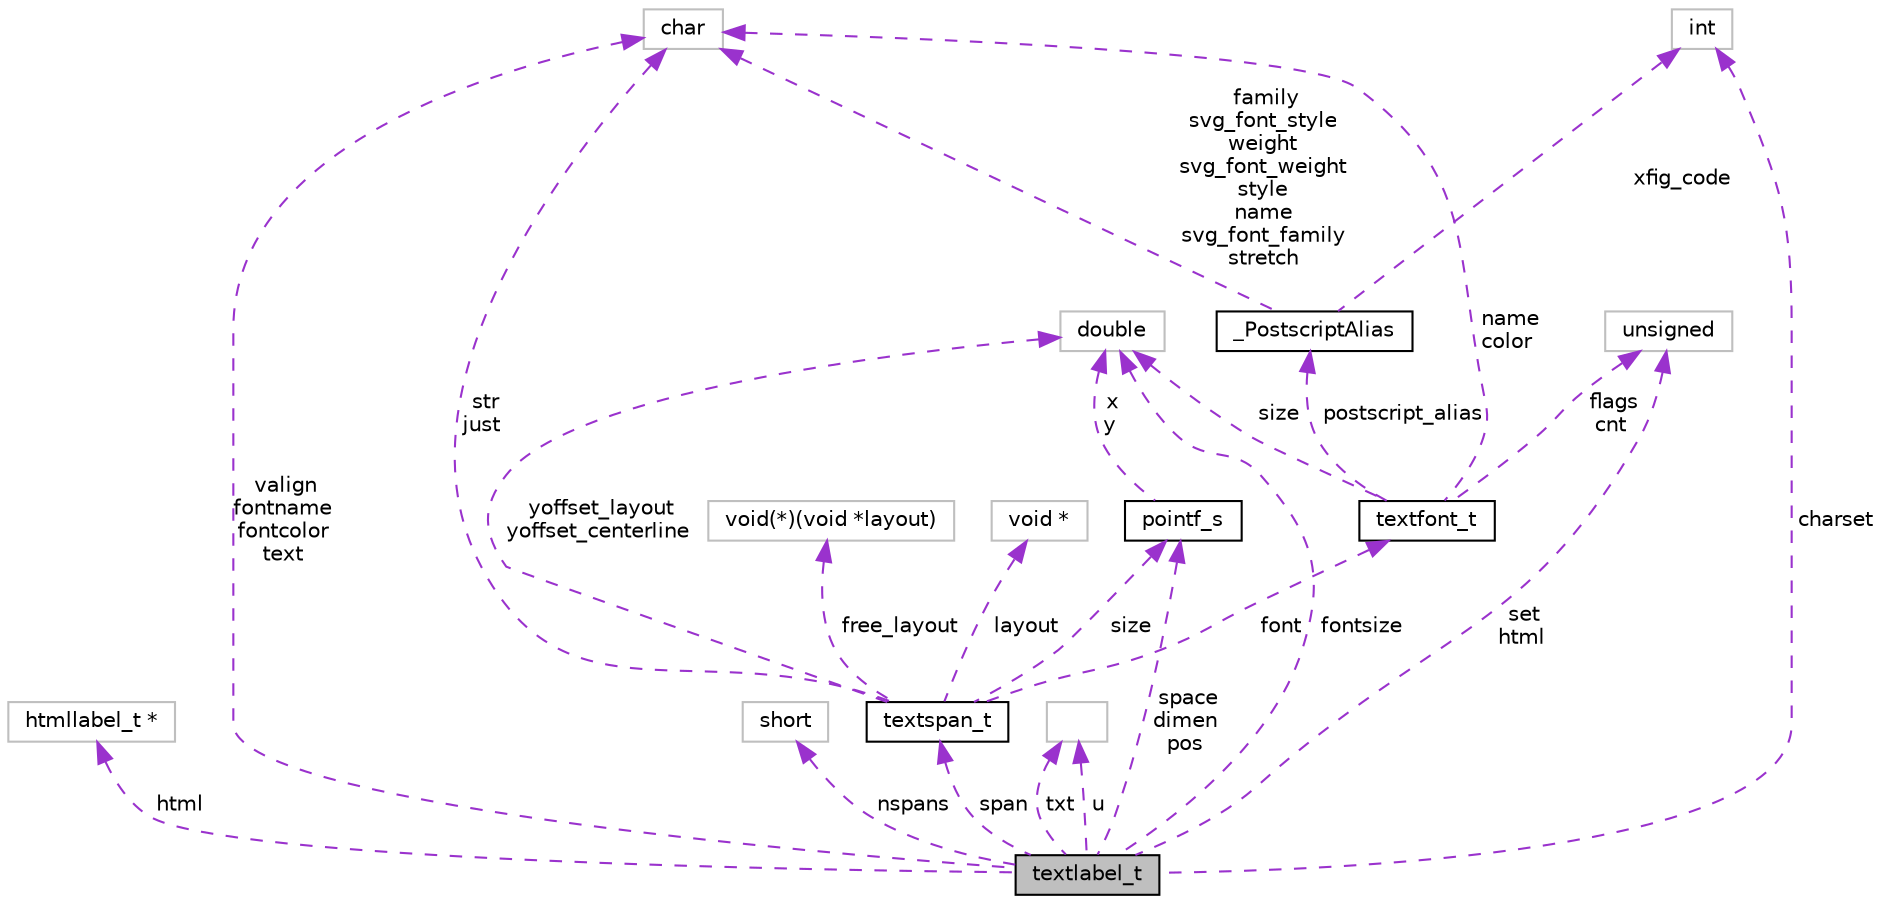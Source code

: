 digraph "textlabel_t"
{
  bgcolor="transparent";
  edge [fontname="Helvetica",fontsize="10",labelfontname="Helvetica",labelfontsize="10"];
  node [fontname="Helvetica",fontsize="10",shape=record];
  Node1 [label="textlabel_t",height=0.2,width=0.4,color="black", fillcolor="grey75", style="filled", fontcolor="black"];
  Node2 -> Node1 [dir="back",color="darkorchid3",fontsize="10",style="dashed",label=" html" ,fontname="Helvetica"];
  Node2 [label="htmllabel_t *",height=0.2,width=0.4,color="grey75"];
  Node3 -> Node1 [dir="back",color="darkorchid3",fontsize="10",style="dashed",label=" fontsize" ,fontname="Helvetica"];
  Node3 [label="double",height=0.2,width=0.4,color="grey75"];
  Node4 -> Node1 [dir="back",color="darkorchid3",fontsize="10",style="dashed",label=" nspans" ,fontname="Helvetica"];
  Node4 [label="short",height=0.2,width=0.4,color="grey75"];
  Node5 -> Node1 [dir="back",color="darkorchid3",fontsize="10",style="dashed",label=" valign\nfontname\nfontcolor\ntext" ,fontname="Helvetica"];
  Node5 [label="char",height=0.2,width=0.4,color="grey75"];
  Node6 -> Node1 [dir="back",color="darkorchid3",fontsize="10",style="dashed",label=" u" ,fontname="Helvetica"];
  Node6 [label="",height=0.2,width=0.4,color="grey75"];
  Node7 -> Node1 [dir="back",color="darkorchid3",fontsize="10",style="dashed",label=" charset" ,fontname="Helvetica"];
  Node7 [label="int",height=0.2,width=0.4,color="grey75"];
  Node6 -> Node1 [dir="back",color="darkorchid3",fontsize="10",style="dashed",label=" txt" ,fontname="Helvetica"];
  Node8 -> Node1 [dir="back",color="darkorchid3",fontsize="10",style="dashed",label=" set\nhtml" ,fontname="Helvetica"];
  Node8 [label="unsigned",height=0.2,width=0.4,color="grey75"];
  Node9 -> Node1 [dir="back",color="darkorchid3",fontsize="10",style="dashed",label=" span" ,fontname="Helvetica"];
  Node9 [label="textspan_t",height=0.2,width=0.4,color="black",URL="$structtextspan__t.html"];
  Node10 -> Node9 [dir="back",color="darkorchid3",fontsize="10",style="dashed",label=" free_layout" ,fontname="Helvetica"];
  Node10 [label="void(*)(void *layout)",height=0.2,width=0.4,color="grey75"];
  Node3 -> Node9 [dir="back",color="darkorchid3",fontsize="10",style="dashed",label=" yoffset_layout\nyoffset_centerline" ,fontname="Helvetica"];
  Node11 -> Node9 [dir="back",color="darkorchid3",fontsize="10",style="dashed",label=" font" ,fontname="Helvetica"];
  Node11 [label="textfont_t",height=0.2,width=0.4,color="black",URL="$structtextfont__t.html"];
  Node3 -> Node11 [dir="back",color="darkorchid3",fontsize="10",style="dashed",label=" size" ,fontname="Helvetica"];
  Node5 -> Node11 [dir="back",color="darkorchid3",fontsize="10",style="dashed",label=" name\ncolor" ,fontname="Helvetica"];
  Node12 -> Node11 [dir="back",color="darkorchid3",fontsize="10",style="dashed",label=" postscript_alias" ,fontname="Helvetica"];
  Node12 [label="_PostscriptAlias",height=0.2,width=0.4,color="black",URL="$struct__PostscriptAlias.html"];
  Node5 -> Node12 [dir="back",color="darkorchid3",fontsize="10",style="dashed",label=" family\nsvg_font_style\nweight\nsvg_font_weight\nstyle\nname\nsvg_font_family\nstretch" ,fontname="Helvetica"];
  Node7 -> Node12 [dir="back",color="darkorchid3",fontsize="10",style="dashed",label=" xfig_code" ,fontname="Helvetica"];
  Node8 -> Node11 [dir="back",color="darkorchid3",fontsize="10",style="dashed",label=" flags\ncnt" ,fontname="Helvetica"];
  Node5 -> Node9 [dir="back",color="darkorchid3",fontsize="10",style="dashed",label=" str\njust" ,fontname="Helvetica"];
  Node13 -> Node9 [dir="back",color="darkorchid3",fontsize="10",style="dashed",label=" layout" ,fontname="Helvetica"];
  Node13 [label="void *",height=0.2,width=0.4,color="grey75"];
  Node14 -> Node9 [dir="back",color="darkorchid3",fontsize="10",style="dashed",label=" size" ,fontname="Helvetica"];
  Node14 [label="pointf_s",height=0.2,width=0.4,color="black",URL="$structpointf__s.html"];
  Node3 -> Node14 [dir="back",color="darkorchid3",fontsize="10",style="dashed",label=" x\ny" ,fontname="Helvetica"];
  Node14 -> Node1 [dir="back",color="darkorchid3",fontsize="10",style="dashed",label=" space\ndimen\npos" ,fontname="Helvetica"];
}
